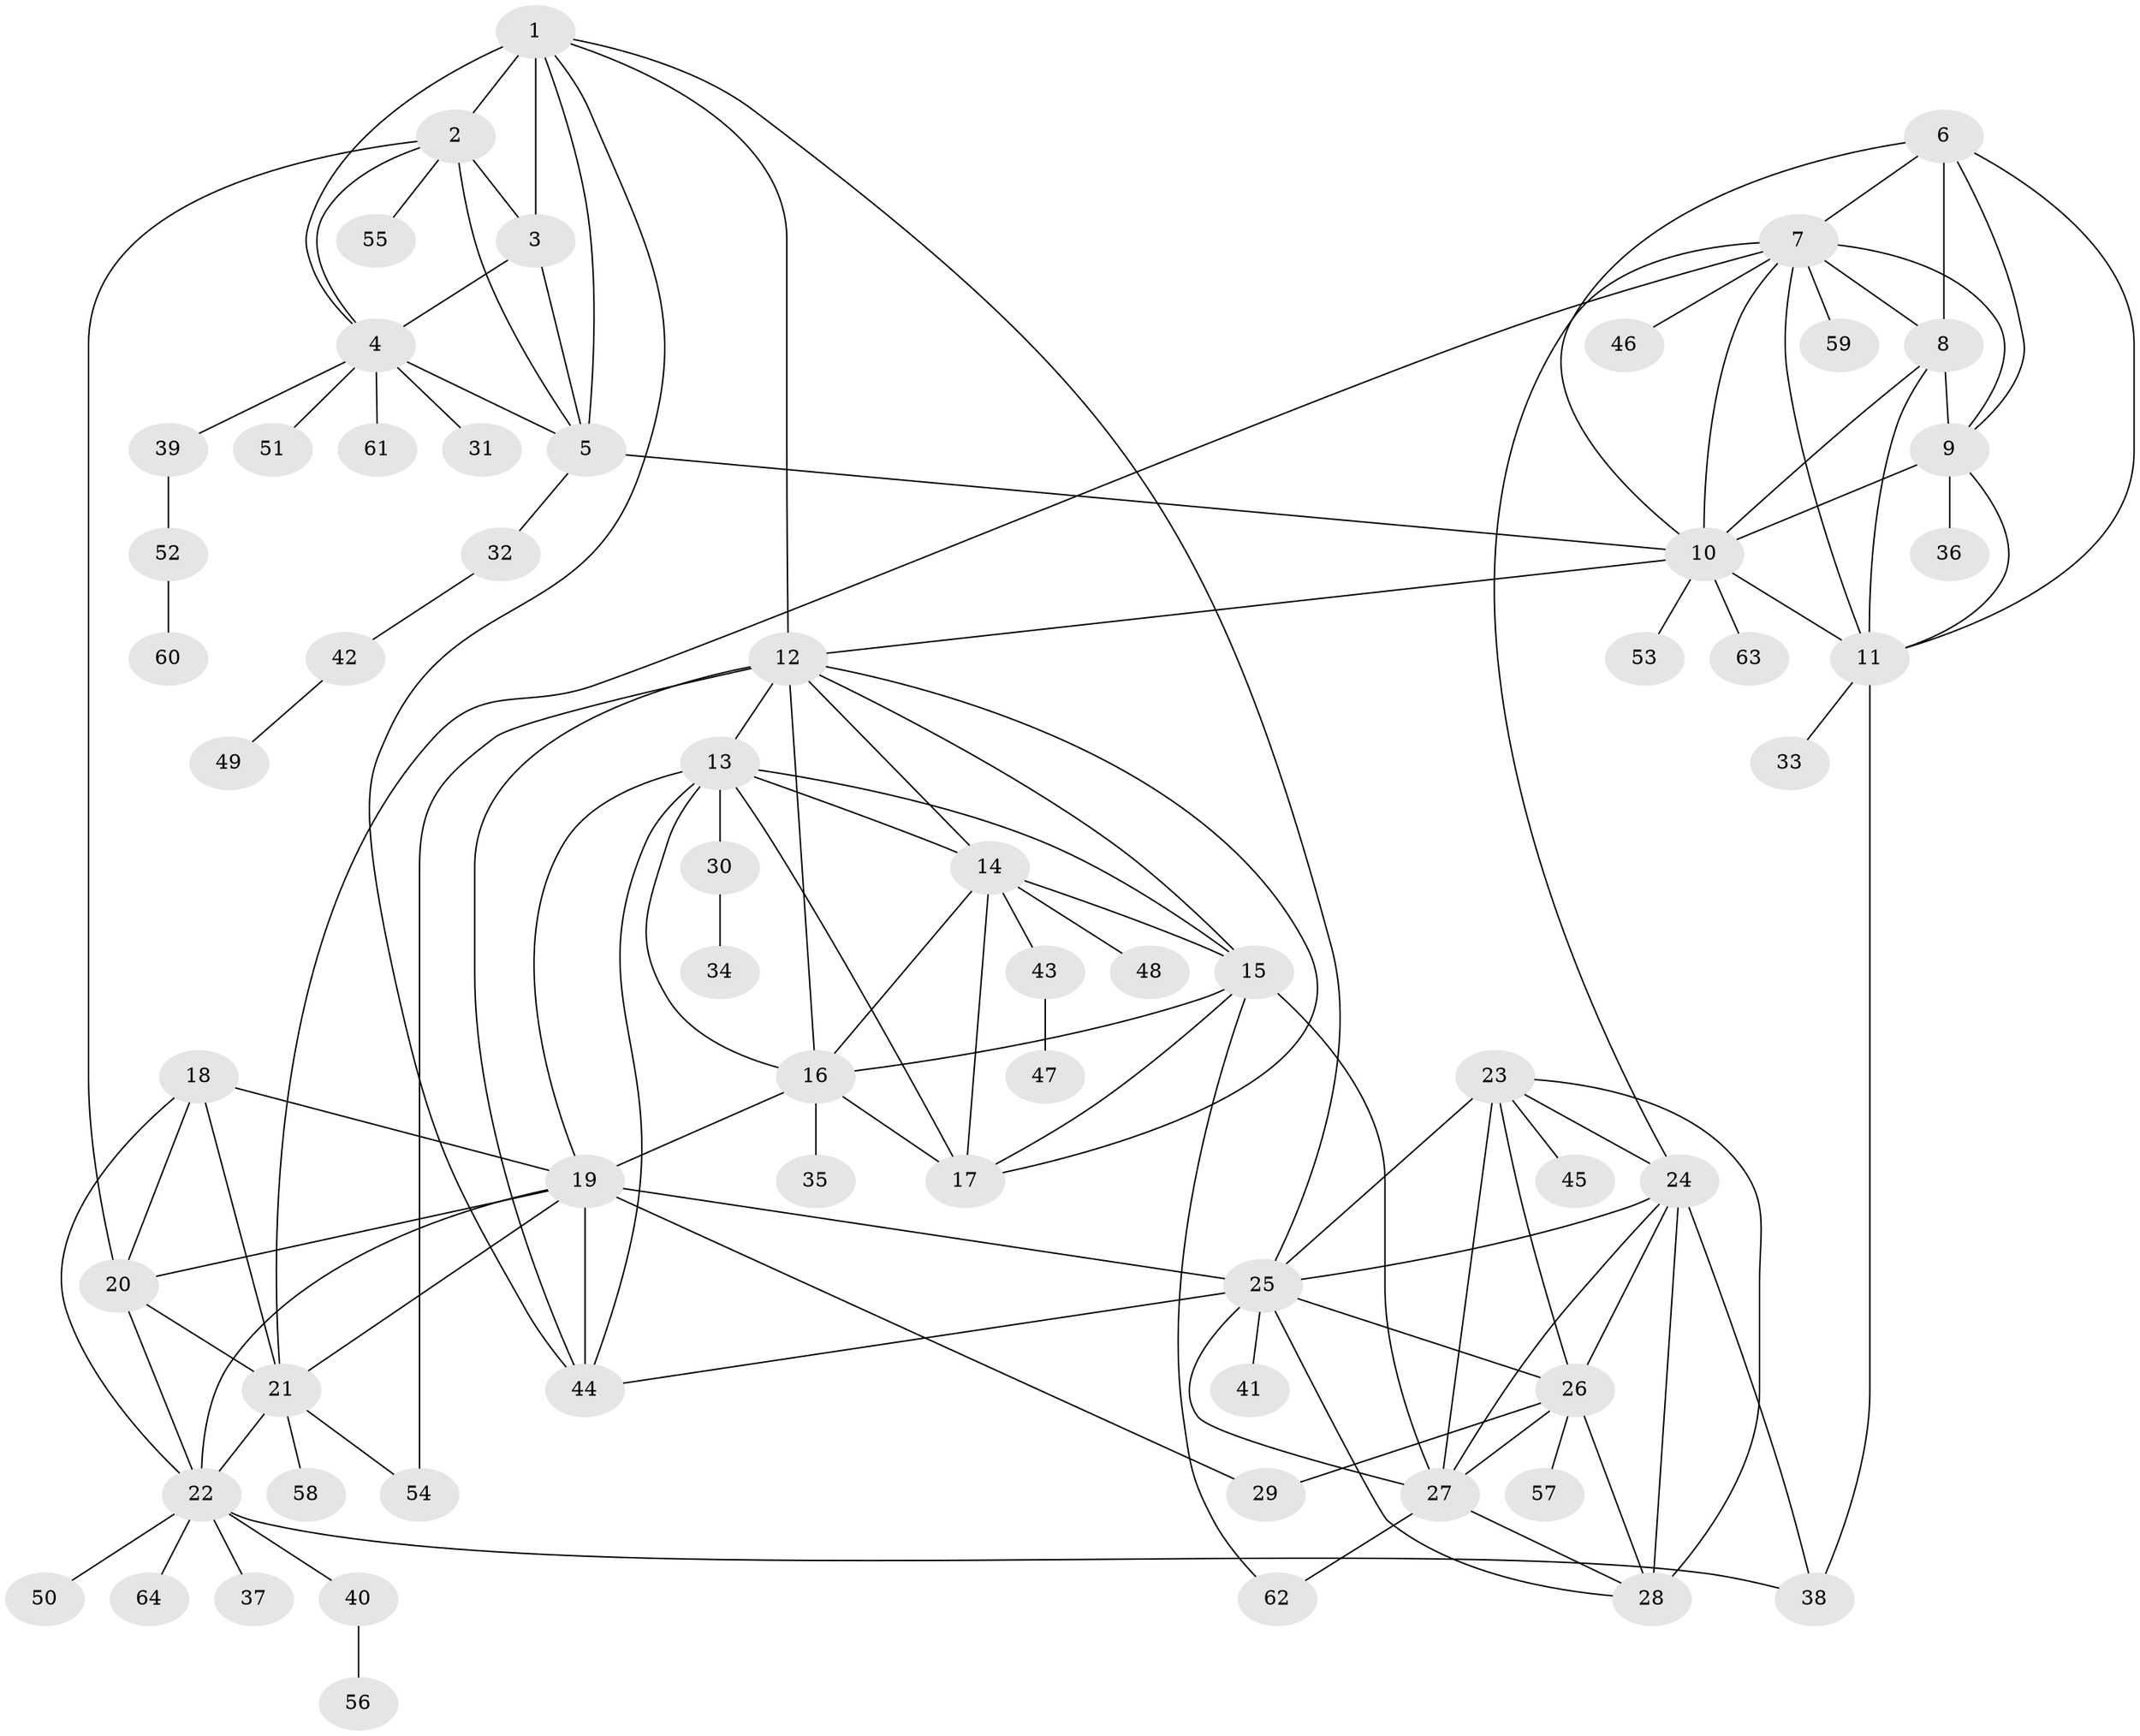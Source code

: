 // original degree distribution, {8: 0.06299212598425197, 5: 0.015748031496062992, 6: 0.047244094488188976, 12: 0.007874015748031496, 11: 0.03937007874015748, 10: 0.015748031496062992, 9: 0.015748031496062992, 15: 0.007874015748031496, 7: 0.023622047244094488, 1: 0.5118110236220472, 3: 0.031496062992125984, 2: 0.2204724409448819}
// Generated by graph-tools (version 1.1) at 2025/37/03/09/25 02:37:39]
// undirected, 64 vertices, 121 edges
graph export_dot {
graph [start="1"]
  node [color=gray90,style=filled];
  1;
  2;
  3;
  4;
  5;
  6;
  7;
  8;
  9;
  10;
  11;
  12;
  13;
  14;
  15;
  16;
  17;
  18;
  19;
  20;
  21;
  22;
  23;
  24;
  25;
  26;
  27;
  28;
  29;
  30;
  31;
  32;
  33;
  34;
  35;
  36;
  37;
  38;
  39;
  40;
  41;
  42;
  43;
  44;
  45;
  46;
  47;
  48;
  49;
  50;
  51;
  52;
  53;
  54;
  55;
  56;
  57;
  58;
  59;
  60;
  61;
  62;
  63;
  64;
  1 -- 2 [weight=2.0];
  1 -- 3 [weight=2.0];
  1 -- 4 [weight=2.0];
  1 -- 5 [weight=2.0];
  1 -- 12 [weight=1.0];
  1 -- 25 [weight=1.0];
  1 -- 44 [weight=1.0];
  2 -- 3 [weight=1.0];
  2 -- 4 [weight=1.0];
  2 -- 5 [weight=1.0];
  2 -- 20 [weight=1.0];
  2 -- 55 [weight=1.0];
  3 -- 4 [weight=1.0];
  3 -- 5 [weight=1.0];
  4 -- 5 [weight=1.0];
  4 -- 31 [weight=3.0];
  4 -- 39 [weight=1.0];
  4 -- 51 [weight=1.0];
  4 -- 61 [weight=1.0];
  5 -- 10 [weight=1.0];
  5 -- 32 [weight=1.0];
  6 -- 7 [weight=1.0];
  6 -- 8 [weight=1.0];
  6 -- 9 [weight=1.0];
  6 -- 10 [weight=1.0];
  6 -- 11 [weight=1.0];
  7 -- 8 [weight=1.0];
  7 -- 9 [weight=1.0];
  7 -- 10 [weight=1.0];
  7 -- 11 [weight=1.0];
  7 -- 21 [weight=1.0];
  7 -- 24 [weight=1.0];
  7 -- 46 [weight=1.0];
  7 -- 59 [weight=2.0];
  8 -- 9 [weight=1.0];
  8 -- 10 [weight=1.0];
  8 -- 11 [weight=1.0];
  9 -- 10 [weight=1.0];
  9 -- 11 [weight=1.0];
  9 -- 36 [weight=2.0];
  10 -- 11 [weight=1.0];
  10 -- 12 [weight=1.0];
  10 -- 53 [weight=1.0];
  10 -- 63 [weight=1.0];
  11 -- 33 [weight=1.0];
  11 -- 38 [weight=1.0];
  12 -- 13 [weight=1.0];
  12 -- 14 [weight=1.0];
  12 -- 15 [weight=1.0];
  12 -- 16 [weight=1.0];
  12 -- 17 [weight=1.0];
  12 -- 44 [weight=1.0];
  12 -- 54 [weight=2.0];
  13 -- 14 [weight=1.0];
  13 -- 15 [weight=1.0];
  13 -- 16 [weight=1.0];
  13 -- 17 [weight=1.0];
  13 -- 19 [weight=1.0];
  13 -- 30 [weight=1.0];
  13 -- 44 [weight=1.0];
  14 -- 15 [weight=1.0];
  14 -- 16 [weight=1.0];
  14 -- 17 [weight=1.0];
  14 -- 43 [weight=1.0];
  14 -- 48 [weight=1.0];
  15 -- 16 [weight=1.0];
  15 -- 17 [weight=1.0];
  15 -- 27 [weight=1.0];
  15 -- 62 [weight=1.0];
  16 -- 17 [weight=1.0];
  16 -- 19 [weight=1.0];
  16 -- 35 [weight=2.0];
  18 -- 19 [weight=1.0];
  18 -- 20 [weight=1.0];
  18 -- 21 [weight=5.0];
  18 -- 22 [weight=1.0];
  19 -- 20 [weight=1.0];
  19 -- 21 [weight=2.0];
  19 -- 22 [weight=1.0];
  19 -- 25 [weight=1.0];
  19 -- 29 [weight=1.0];
  19 -- 44 [weight=5.0];
  20 -- 21 [weight=2.0];
  20 -- 22 [weight=1.0];
  21 -- 22 [weight=2.0];
  21 -- 54 [weight=1.0];
  21 -- 58 [weight=1.0];
  22 -- 37 [weight=1.0];
  22 -- 38 [weight=1.0];
  22 -- 40 [weight=1.0];
  22 -- 50 [weight=1.0];
  22 -- 64 [weight=1.0];
  23 -- 24 [weight=1.0];
  23 -- 25 [weight=1.0];
  23 -- 26 [weight=1.0];
  23 -- 27 [weight=1.0];
  23 -- 28 [weight=2.0];
  23 -- 45 [weight=1.0];
  24 -- 25 [weight=1.0];
  24 -- 26 [weight=1.0];
  24 -- 27 [weight=1.0];
  24 -- 28 [weight=1.0];
  24 -- 38 [weight=3.0];
  25 -- 26 [weight=1.0];
  25 -- 27 [weight=1.0];
  25 -- 28 [weight=1.0];
  25 -- 41 [weight=2.0];
  25 -- 44 [weight=1.0];
  26 -- 27 [weight=1.0];
  26 -- 28 [weight=1.0];
  26 -- 29 [weight=4.0];
  26 -- 57 [weight=1.0];
  27 -- 28 [weight=1.0];
  27 -- 62 [weight=1.0];
  30 -- 34 [weight=1.0];
  32 -- 42 [weight=1.0];
  39 -- 52 [weight=1.0];
  40 -- 56 [weight=1.0];
  42 -- 49 [weight=1.0];
  43 -- 47 [weight=1.0];
  52 -- 60 [weight=1.0];
}

